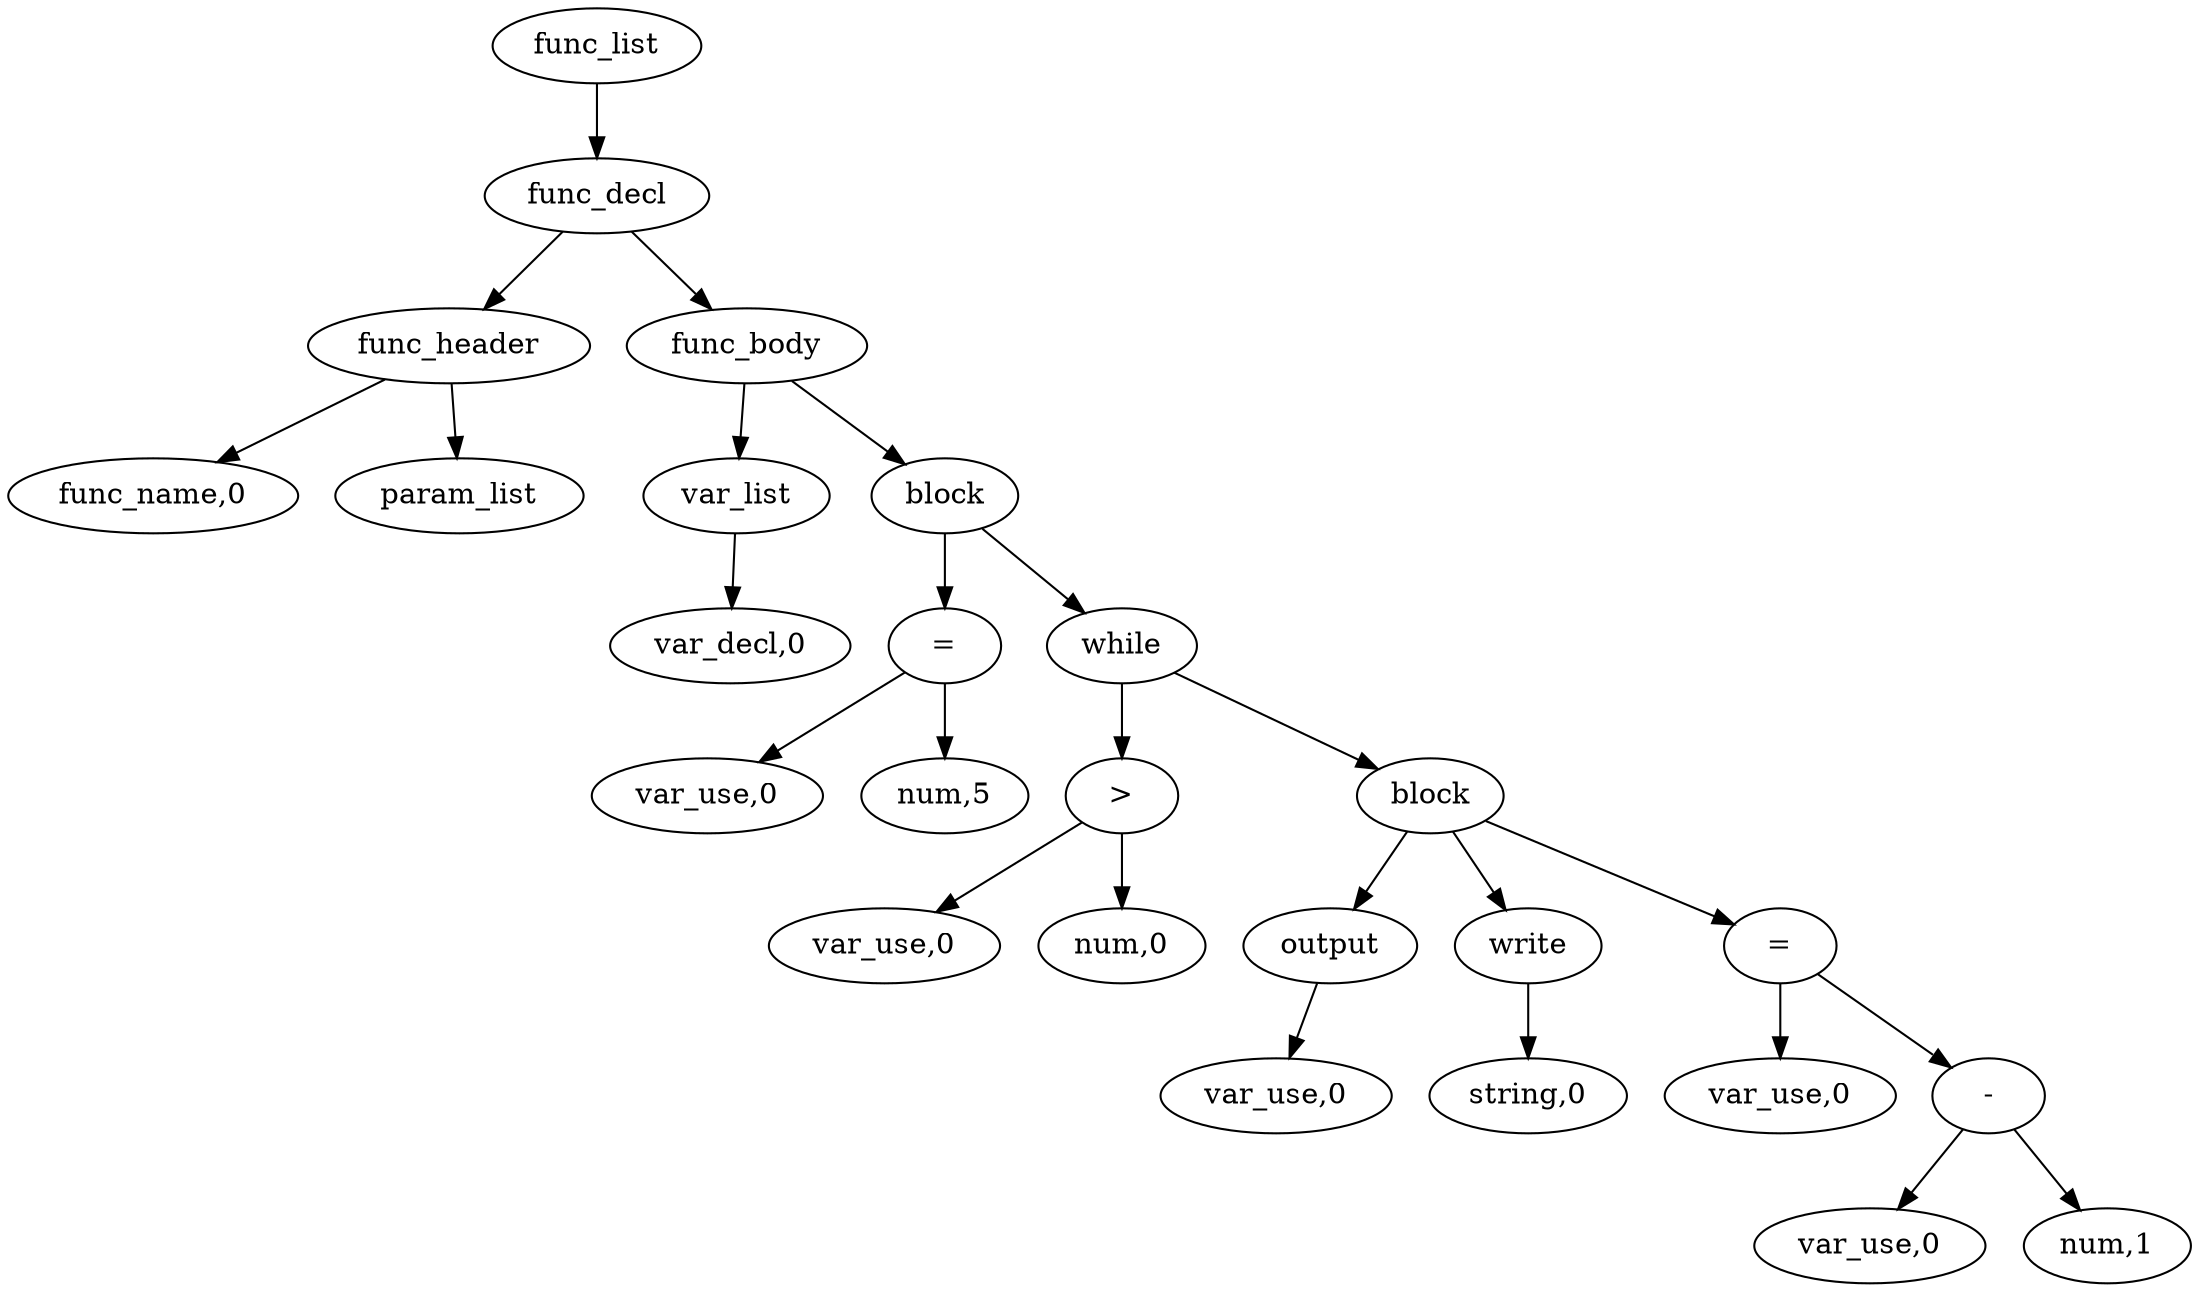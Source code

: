 digraph {
graph [ordering="out"];
node0[label="func_list"];
node1[label="func_decl"];
node2[label="func_header"];
node3[label="func_name,0"];
node2 -> node3;
node4[label="param_list"];
node2 -> node4;
node1 -> node2;
node5[label="func_body"];
node6[label="var_list"];
node7[label="var_decl,0"];
node6 -> node7;
node5 -> node6;
node8[label="block"];
node9[label="="];
node10[label="var_use,0"];
node9 -> node10;
node11[label="num,5"];
node9 -> node11;
node8 -> node9;
node12[label="while"];
node13[label=">"];
node14[label="var_use,0"];
node13 -> node14;
node15[label="num,0"];
node13 -> node15;
node12 -> node13;
node16[label="block"];
node17[label="output"];
node18[label="var_use,0"];
node17 -> node18;
node16 -> node17;
node19[label="write"];
node20[label="string,0"];
node19 -> node20;
node16 -> node19;
node21[label="="];
node22[label="var_use,0"];
node21 -> node22;
node23[label="-"];
node24[label="var_use,0"];
node23 -> node24;
node25[label="num,1"];
node23 -> node25;
node21 -> node23;
node16 -> node21;
node12 -> node16;
node8 -> node12;
node5 -> node8;
node1 -> node5;
node0 -> node1;
}
